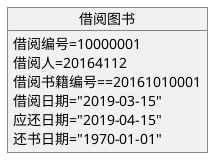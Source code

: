 @startuml

object 借阅图书{
    借阅编号=10000001
    借阅人=20164112
    借阅书籍编号==20161010001
    借阅日期="2019-03-15"
    应还日期="2019-04-15"
    还书日期="1970-01-01"
 }

@enduml